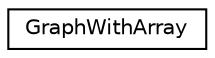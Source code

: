 digraph "Graphical Class Hierarchy"
{
  edge [fontname="Helvetica",fontsize="10",labelfontname="Helvetica",labelfontsize="10"];
  node [fontname="Helvetica",fontsize="10",shape=record];
  rankdir="LR";
  Node1 [label="GraphWithArray",height=0.2,width=0.4,color="black", fillcolor="white", style="filled",URL="$class_graph_with_array.html"];
}
